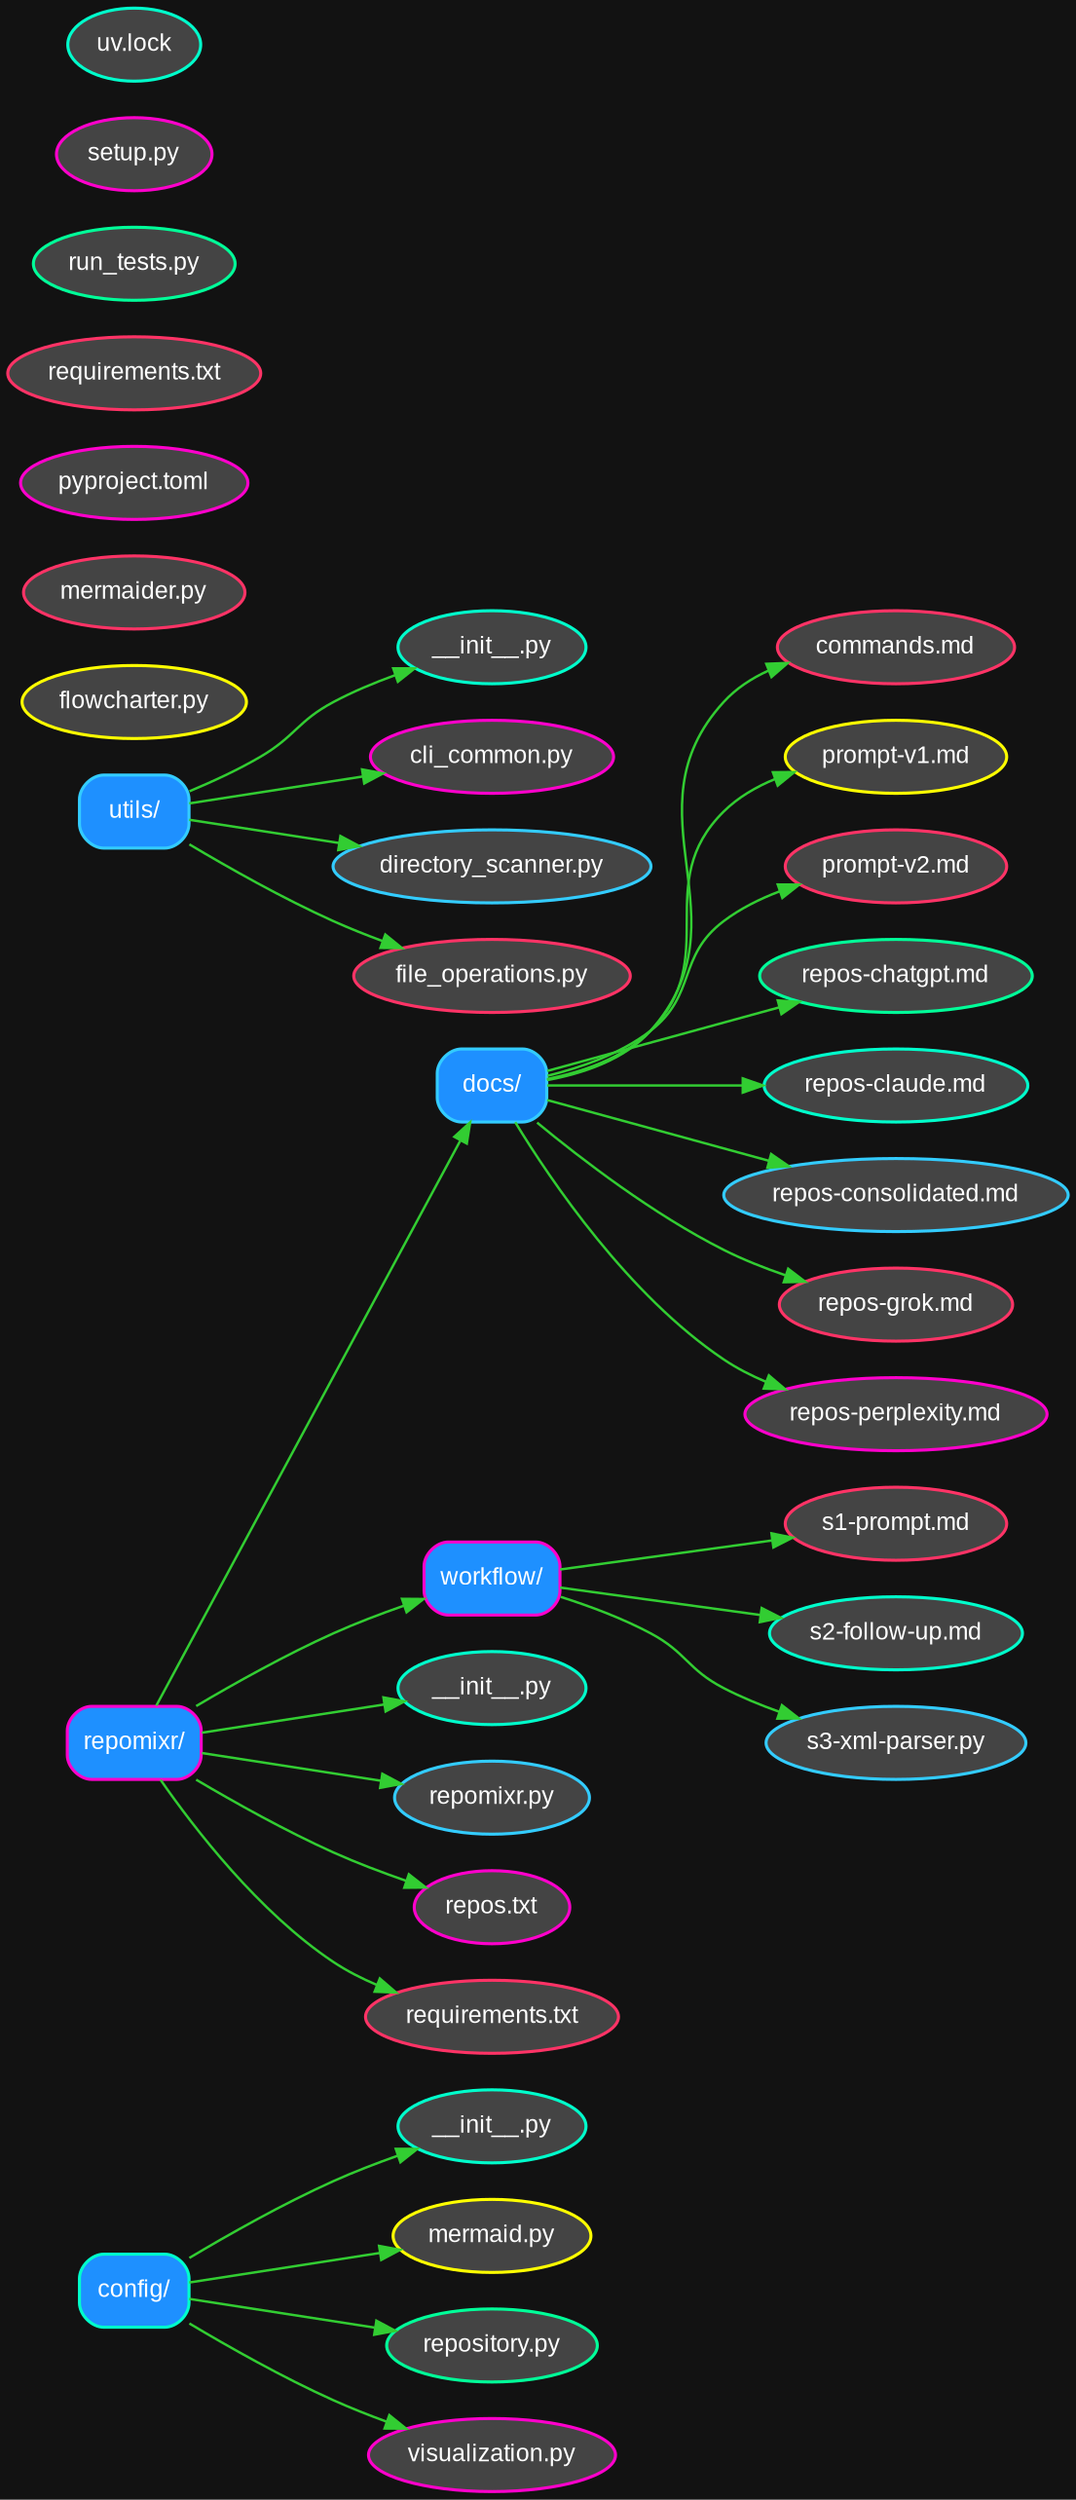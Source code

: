 digraph G {
rankdir=LR;
bgcolor="#121212";
fontname=Arial;
fontsize=12;
node [style="filled,rounded", fillcolor="#1a1a1a", fontcolor="#FFFFFF", fontname=Arial, fontsize=12, penwidth=1.5, color="#00ff99"];
edge [color="#32CD32", penwidth=1.2];
node_1_config [label="config/", shape=box, color="#00ffcc", fillcolor="#1e90ff"];
node_2___init___py [label="__init__.py", shape=ellipse, color="#00ffcc", fillcolor="#444444"];
node_1_config -> node_2___init___py;
node_3_mermaid_py [label="mermaid.py", shape=ellipse, color="#ffff00", fillcolor="#444444"];
node_1_config -> node_3_mermaid_py;
node_4_repository_py [label="repository.py", shape=ellipse, color="#00ff99", fillcolor="#444444"];
node_1_config -> node_4_repository_py;
node_5_visualization_py [label="visualization.py", shape=ellipse, color="#ff00cc", fillcolor="#444444"];
node_1_config -> node_5_visualization_py;
node_6_repomixr [label="repomixr/", shape=box, color="#ff00cc", fillcolor="#1e90ff"];
node_7_docs [label="docs/", shape=box, color="#33ccff", fillcolor="#1e90ff"];
node_6_repomixr -> node_7_docs;
node_8_commands_md [label="commands.md", shape=ellipse, color="#ff3366", fillcolor="#444444"];
node_7_docs -> node_8_commands_md;
node_9_prompt_v1_md [label="prompt-v1.md", shape=ellipse, color="#ffff00", fillcolor="#444444"];
node_7_docs -> node_9_prompt_v1_md;
node_10_prompt_v2_md [label="prompt-v2.md", shape=ellipse, color="#ff3366", fillcolor="#444444"];
node_7_docs -> node_10_prompt_v2_md;
node_11_repos_chatgpt_md [label="repos-chatgpt.md", shape=ellipse, color="#00ff99", fillcolor="#444444"];
node_7_docs -> node_11_repos_chatgpt_md;
node_12_repos_claude_md [label="repos-claude.md", shape=ellipse, color="#00ffcc", fillcolor="#444444"];
node_7_docs -> node_12_repos_claude_md;
node_13_repos_consolidated_md [label="repos-consolidated.md", shape=ellipse, color="#33ccff", fillcolor="#444444"];
node_7_docs -> node_13_repos_consolidated_md;
node_14_repos_grok_md [label="repos-grok.md", shape=ellipse, color="#ff3366", fillcolor="#444444"];
node_7_docs -> node_14_repos_grok_md;
node_15_repos_perplexity_md [label="repos-perplexity.md", shape=ellipse, color="#ff00cc", fillcolor="#444444"];
node_7_docs -> node_15_repos_perplexity_md;
node_16_workflow [label="workflow/", shape=box, color="#ff00cc", fillcolor="#1e90ff"];
node_6_repomixr -> node_16_workflow;
node_17_s1_prompt_md [label="s1-prompt.md", shape=ellipse, color="#ff3366", fillcolor="#444444"];
node_16_workflow -> node_17_s1_prompt_md;
node_18_s2_follow_up_md [label="s2-follow-up.md", shape=ellipse, color="#00ffcc", fillcolor="#444444"];
node_16_workflow -> node_18_s2_follow_up_md;
node_19_s3_xml_parser_py [label="s3-xml-parser.py", shape=ellipse, color="#33ccff", fillcolor="#444444"];
node_16_workflow -> node_19_s3_xml_parser_py;
node_20___init___py [label="__init__.py", shape=ellipse, color="#00ffcc", fillcolor="#444444"];
node_6_repomixr -> node_20___init___py;
node_21_repomixr_py [label="repomixr.py", shape=ellipse, color="#33ccff", fillcolor="#444444"];
node_6_repomixr -> node_21_repomixr_py;
node_22_repos_txt [label="repos.txt", shape=ellipse, color="#ff00cc", fillcolor="#444444"];
node_6_repomixr -> node_22_repos_txt;
node_23_requirements_txt [label="requirements.txt", shape=ellipse, color="#ff3366", fillcolor="#444444"];
node_6_repomixr -> node_23_requirements_txt;
node_24_utils [label="utils/", shape=box, color="#33ccff", fillcolor="#1e90ff"];
node_25___init___py [label="__init__.py", shape=ellipse, color="#00ffcc", fillcolor="#444444"];
node_24_utils -> node_25___init___py;
node_26_cli_common_py [label="cli_common.py", shape=ellipse, color="#ff00cc", fillcolor="#444444"];
node_24_utils -> node_26_cli_common_py;
node_27_directory_scanner_py [label="directory_scanner.py", shape=ellipse, color="#33ccff", fillcolor="#444444"];
node_24_utils -> node_27_directory_scanner_py;
node_28_file_operations_py [label="file_operations.py", shape=ellipse, color="#ff3366", fillcolor="#444444"];
node_24_utils -> node_28_file_operations_py;
node_29_flowcharter_py [label="flowcharter.py", shape=ellipse, color="#ffff00", fillcolor="#444444"];
node_30_mermaider_py [label="mermaider.py", shape=ellipse, color="#ff3366", fillcolor="#444444"];
node_31_pyproject_toml [label="pyproject.toml", shape=ellipse, color="#ff00cc", fillcolor="#444444"];
node_32_requirements_txt [label="requirements.txt", shape=ellipse, color="#ff3366", fillcolor="#444444"];
node_33_run_tests_py [label="run_tests.py", shape=ellipse, color="#00ff99", fillcolor="#444444"];
node_34_setup_py [label="setup.py", shape=ellipse, color="#ff00cc", fillcolor="#444444"];
node_35_uv_lock [label="uv.lock", shape=ellipse, color="#00ffcc", fillcolor="#444444"];
}
